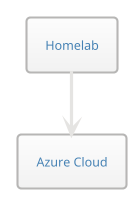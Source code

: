 @startuml
!theme metal

rectangle "Homelab" as homelab {
	
}
rectangle "Azure Cloud" as cloud {

	
}

homelab --> cloud

@enduml
